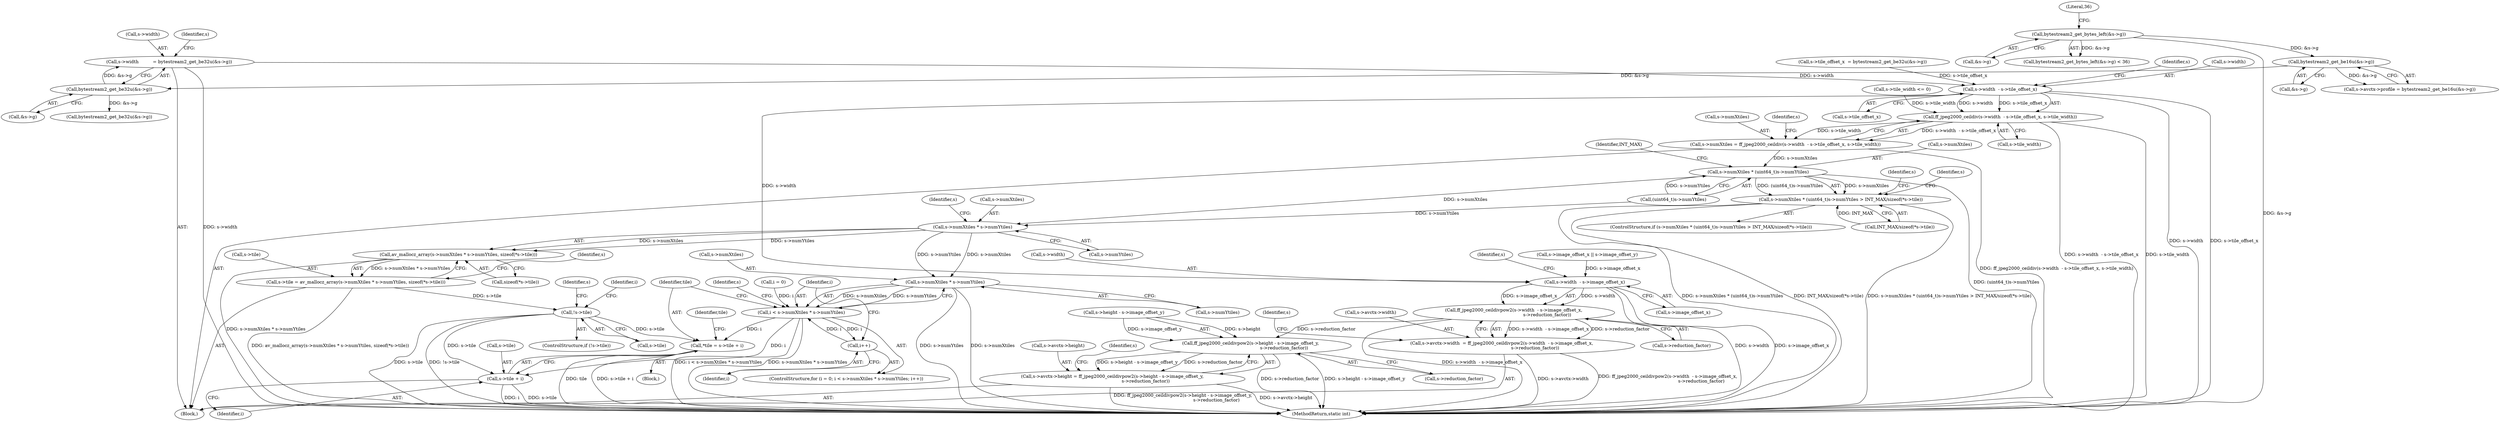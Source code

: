 digraph "0_FFmpeg_780669ef7c23c00836a24921fcc6b03be2b8ca4a@pointer" {
"1000150" [label="(Call,s->width          = bytestream2_get_be32u(&s->g))"];
"1000154" [label="(Call,bytestream2_get_be32u(&s->g))"];
"1000145" [label="(Call,bytestream2_get_be16u(&s->g))"];
"1000131" [label="(Call,bytestream2_get_bytes_left(&s->g))"];
"1000496" [label="(Call,s->width  - s->tile_offset_x)"];
"1000495" [label="(Call,ff_jpeg2000_ceildiv(s->width  - s->tile_offset_x, s->tile_width))"];
"1000491" [label="(Call,s->numXtiles = ff_jpeg2000_ceildiv(s->width  - s->tile_offset_x, s->tile_width))"];
"1000523" [label="(Call,s->numXtiles * (uint64_t)s->numYtiles)"];
"1000522" [label="(Call,s->numXtiles * (uint64_t)s->numYtiles > INT_MAX/sizeof(*s->tile))"];
"1000557" [label="(Call,s->numXtiles * s->numYtiles)"];
"1000556" [label="(Call,av_mallocz_array(s->numXtiles * s->numYtiles, sizeof(*s->tile)))"];
"1000552" [label="(Call,s->tile = av_mallocz_array(s->numXtiles * s->numYtiles, sizeof(*s->tile)))"];
"1000570" [label="(Call,!s->tile)"];
"1000604" [label="(Call,*tile = s->tile + i)"];
"1000606" [label="(Call,s->tile + i)"];
"1000593" [label="(Call,s->numXtiles * s->numYtiles)"];
"1000591" [label="(Call,i < s->numXtiles * s->numYtiles)"];
"1000600" [label="(Call,i++)"];
"1000640" [label="(Call,s->width  - s->image_offset_x)"];
"1000639" [label="(Call,ff_jpeg2000_ceildivpow2(s->width  - s->image_offset_x,\n                                               s->reduction_factor))"];
"1000633" [label="(Call,s->avctx->width  = ff_jpeg2000_ceildivpow2(s->width  - s->image_offset_x,\n                                               s->reduction_factor))"];
"1000656" [label="(Call,ff_jpeg2000_ceildivpow2(s->height - s->image_offset_y,\n                                               s->reduction_factor))"];
"1000650" [label="(Call,s->avctx->height = ff_jpeg2000_ceildivpow2(s->height - s->image_offset_y,\n                                               s->reduction_factor))"];
"1000151" [label="(Call,s->width)"];
"1000556" [label="(Call,av_mallocz_array(s->numXtiles * s->numYtiles, sizeof(*s->tile)))"];
"1000150" [label="(Call,s->width          = bytestream2_get_be32u(&s->g))"];
"1000641" [label="(Call,s->width)"];
"1000508" [label="(Identifier,s)"];
"1000591" [label="(Call,i < s->numXtiles * s->numYtiles)"];
"1000155" [label="(Call,&s->g)"];
"1000154" [label="(Call,bytestream2_get_be32u(&s->g))"];
"1000491" [label="(Call,s->numXtiles = ff_jpeg2000_ceildiv(s->width  - s->tile_offset_x, s->tile_width))"];
"1000601" [label="(Identifier,i)"];
"1000648" [label="(Identifier,s)"];
"1000230" [label="(Call,s->image_offset_x || s->image_offset_y)"];
"1000161" [label="(Identifier,s)"];
"1000570" [label="(Call,!s->tile)"];
"1000587" [label="(ControlStructure,for (i = 0; i < s->numXtiles * s->numYtiles; i++))"];
"1000640" [label="(Call,s->width  - s->image_offset_x)"];
"1000577" [label="(Identifier,s)"];
"1000522" [label="(Call,s->numXtiles * (uint64_t)s->numYtiles > INT_MAX/sizeof(*s->tile))"];
"1000503" [label="(Call,s->tile_width)"];
"1000136" [label="(Literal,36)"];
"1000610" [label="(Identifier,i)"];
"1000524" [label="(Call,s->numXtiles)"];
"1000521" [label="(ControlStructure,if (s->numXtiles * (uint64_t)s->numYtiles > INT_MAX/sizeof(*s->tile)))"];
"1000139" [label="(Call,s->avctx->profile = bytestream2_get_be16u(&s->g))"];
"1000523" [label="(Call,s->numXtiles * (uint64_t)s->numYtiles)"];
"1000558" [label="(Call,s->numXtiles)"];
"1000492" [label="(Call,s->numXtiles)"];
"1000613" [label="(Identifier,tile)"];
"1000657" [label="(Call,s->height - s->image_offset_y)"];
"1000131" [label="(Call,bytestream2_get_bytes_left(&s->g))"];
"1000552" [label="(Call,s->tile = av_mallocz_array(s->numXtiles * s->numYtiles, sizeof(*s->tile)))"];
"1000606" [label="(Call,s->tile + i)"];
"1000607" [label="(Call,s->tile)"];
"1000542" [label="(Identifier,s)"];
"1000589" [label="(Identifier,i)"];
"1000130" [label="(Call,bytestream2_get_bytes_left(&s->g) < 36)"];
"1000497" [label="(Call,s->width)"];
"1000569" [label="(ControlStructure,if (!s->tile))"];
"1000664" [label="(Call,s->reduction_factor)"];
"1000653" [label="(Identifier,s)"];
"1000532" [label="(Call,INT_MAX/sizeof(*s->tile))"];
"1000651" [label="(Call,s->avctx->height)"];
"1000204" [label="(Call,s->tile_offset_x  = bytestream2_get_be32u(&s->g))"];
"1000114" [label="(Block,)"];
"1000527" [label="(Call,(uint64_t)s->numYtiles)"];
"1000672" [label="(Identifier,s)"];
"1000554" [label="(Identifier,s)"];
"1000504" [label="(Identifier,s)"];
"1000644" [label="(Call,s->image_offset_x)"];
"1000564" [label="(Call,sizeof(*s->tile))"];
"1000572" [label="(Identifier,s)"];
"1000602" [label="(Block,)"];
"1000571" [label="(Call,s->tile)"];
"1000647" [label="(Call,s->reduction_factor)"];
"1000656" [label="(Call,ff_jpeg2000_ceildivpow2(s->height - s->image_offset_y,\n                                               s->reduction_factor))"];
"1000592" [label="(Identifier,i)"];
"1000633" [label="(Call,s->avctx->width  = ff_jpeg2000_ceildivpow2(s->width  - s->image_offset_x,\n                                               s->reduction_factor))"];
"1000567" [label="(Identifier,s)"];
"1000500" [label="(Call,s->tile_offset_x)"];
"1000496" [label="(Call,s->width  - s->tile_offset_x)"];
"1000533" [label="(Identifier,INT_MAX)"];
"1000597" [label="(Call,s->numYtiles)"];
"1000594" [label="(Call,s->numXtiles)"];
"1000553" [label="(Call,s->tile)"];
"1000846" [label="(MethodReturn,static int)"];
"1000145" [label="(Call,bytestream2_get_be16u(&s->g))"];
"1000561" [label="(Call,s->numYtiles)"];
"1000593" [label="(Call,s->numXtiles * s->numYtiles)"];
"1000636" [label="(Identifier,s)"];
"1000600" [label="(Call,i++)"];
"1000634" [label="(Call,s->avctx->width)"];
"1000588" [label="(Call,i = 0)"];
"1000283" [label="(Call,s->tile_width <= 0)"];
"1000639" [label="(Call,ff_jpeg2000_ceildivpow2(s->width  - s->image_offset_x,\n                                               s->reduction_factor))"];
"1000650" [label="(Call,s->avctx->height = ff_jpeg2000_ceildivpow2(s->height - s->image_offset_y,\n                                               s->reduction_factor))"];
"1000495" [label="(Call,ff_jpeg2000_ceildiv(s->width  - s->tile_offset_x, s->tile_width))"];
"1000146" [label="(Call,&s->g)"];
"1000163" [label="(Call,bytestream2_get_be32u(&s->g))"];
"1000557" [label="(Call,s->numXtiles * s->numYtiles)"];
"1000604" [label="(Call,*tile = s->tile + i)"];
"1000132" [label="(Call,&s->g)"];
"1000605" [label="(Identifier,tile)"];
"1000150" -> "1000114"  [label="AST: "];
"1000150" -> "1000154"  [label="CFG: "];
"1000151" -> "1000150"  [label="AST: "];
"1000154" -> "1000150"  [label="AST: "];
"1000161" -> "1000150"  [label="CFG: "];
"1000150" -> "1000846"  [label="DDG: s->width"];
"1000154" -> "1000150"  [label="DDG: &s->g"];
"1000150" -> "1000496"  [label="DDG: s->width"];
"1000154" -> "1000155"  [label="CFG: "];
"1000155" -> "1000154"  [label="AST: "];
"1000145" -> "1000154"  [label="DDG: &s->g"];
"1000154" -> "1000163"  [label="DDG: &s->g"];
"1000145" -> "1000139"  [label="AST: "];
"1000145" -> "1000146"  [label="CFG: "];
"1000146" -> "1000145"  [label="AST: "];
"1000139" -> "1000145"  [label="CFG: "];
"1000145" -> "1000139"  [label="DDG: &s->g"];
"1000131" -> "1000145"  [label="DDG: &s->g"];
"1000131" -> "1000130"  [label="AST: "];
"1000131" -> "1000132"  [label="CFG: "];
"1000132" -> "1000131"  [label="AST: "];
"1000136" -> "1000131"  [label="CFG: "];
"1000131" -> "1000846"  [label="DDG: &s->g"];
"1000131" -> "1000130"  [label="DDG: &s->g"];
"1000496" -> "1000495"  [label="AST: "];
"1000496" -> "1000500"  [label="CFG: "];
"1000497" -> "1000496"  [label="AST: "];
"1000500" -> "1000496"  [label="AST: "];
"1000504" -> "1000496"  [label="CFG: "];
"1000496" -> "1000846"  [label="DDG: s->width"];
"1000496" -> "1000846"  [label="DDG: s->tile_offset_x"];
"1000496" -> "1000495"  [label="DDG: s->width"];
"1000496" -> "1000495"  [label="DDG: s->tile_offset_x"];
"1000204" -> "1000496"  [label="DDG: s->tile_offset_x"];
"1000496" -> "1000640"  [label="DDG: s->width"];
"1000495" -> "1000491"  [label="AST: "];
"1000495" -> "1000503"  [label="CFG: "];
"1000503" -> "1000495"  [label="AST: "];
"1000491" -> "1000495"  [label="CFG: "];
"1000495" -> "1000846"  [label="DDG: s->width  - s->tile_offset_x"];
"1000495" -> "1000846"  [label="DDG: s->tile_width"];
"1000495" -> "1000491"  [label="DDG: s->width  - s->tile_offset_x"];
"1000495" -> "1000491"  [label="DDG: s->tile_width"];
"1000283" -> "1000495"  [label="DDG: s->tile_width"];
"1000491" -> "1000114"  [label="AST: "];
"1000492" -> "1000491"  [label="AST: "];
"1000508" -> "1000491"  [label="CFG: "];
"1000491" -> "1000846"  [label="DDG: ff_jpeg2000_ceildiv(s->width  - s->tile_offset_x, s->tile_width)"];
"1000491" -> "1000523"  [label="DDG: s->numXtiles"];
"1000523" -> "1000522"  [label="AST: "];
"1000523" -> "1000527"  [label="CFG: "];
"1000524" -> "1000523"  [label="AST: "];
"1000527" -> "1000523"  [label="AST: "];
"1000533" -> "1000523"  [label="CFG: "];
"1000523" -> "1000846"  [label="DDG: (uint64_t)s->numYtiles"];
"1000523" -> "1000522"  [label="DDG: s->numXtiles"];
"1000523" -> "1000522"  [label="DDG: (uint64_t)s->numYtiles"];
"1000527" -> "1000523"  [label="DDG: s->numYtiles"];
"1000523" -> "1000557"  [label="DDG: s->numXtiles"];
"1000522" -> "1000521"  [label="AST: "];
"1000522" -> "1000532"  [label="CFG: "];
"1000532" -> "1000522"  [label="AST: "];
"1000542" -> "1000522"  [label="CFG: "];
"1000554" -> "1000522"  [label="CFG: "];
"1000522" -> "1000846"  [label="DDG: s->numXtiles * (uint64_t)s->numYtiles > INT_MAX/sizeof(*s->tile)"];
"1000522" -> "1000846"  [label="DDG: s->numXtiles * (uint64_t)s->numYtiles"];
"1000522" -> "1000846"  [label="DDG: INT_MAX/sizeof(*s->tile)"];
"1000532" -> "1000522"  [label="DDG: INT_MAX"];
"1000557" -> "1000556"  [label="AST: "];
"1000557" -> "1000561"  [label="CFG: "];
"1000558" -> "1000557"  [label="AST: "];
"1000561" -> "1000557"  [label="AST: "];
"1000567" -> "1000557"  [label="CFG: "];
"1000557" -> "1000556"  [label="DDG: s->numXtiles"];
"1000557" -> "1000556"  [label="DDG: s->numYtiles"];
"1000527" -> "1000557"  [label="DDG: s->numYtiles"];
"1000557" -> "1000593"  [label="DDG: s->numXtiles"];
"1000557" -> "1000593"  [label="DDG: s->numYtiles"];
"1000556" -> "1000552"  [label="AST: "];
"1000556" -> "1000564"  [label="CFG: "];
"1000564" -> "1000556"  [label="AST: "];
"1000552" -> "1000556"  [label="CFG: "];
"1000556" -> "1000846"  [label="DDG: s->numXtiles * s->numYtiles"];
"1000556" -> "1000552"  [label="DDG: s->numXtiles * s->numYtiles"];
"1000552" -> "1000114"  [label="AST: "];
"1000553" -> "1000552"  [label="AST: "];
"1000572" -> "1000552"  [label="CFG: "];
"1000552" -> "1000846"  [label="DDG: av_mallocz_array(s->numXtiles * s->numYtiles, sizeof(*s->tile))"];
"1000552" -> "1000570"  [label="DDG: s->tile"];
"1000570" -> "1000569"  [label="AST: "];
"1000570" -> "1000571"  [label="CFG: "];
"1000571" -> "1000570"  [label="AST: "];
"1000577" -> "1000570"  [label="CFG: "];
"1000589" -> "1000570"  [label="CFG: "];
"1000570" -> "1000846"  [label="DDG: s->tile"];
"1000570" -> "1000846"  [label="DDG: !s->tile"];
"1000570" -> "1000604"  [label="DDG: s->tile"];
"1000570" -> "1000606"  [label="DDG: s->tile"];
"1000604" -> "1000602"  [label="AST: "];
"1000604" -> "1000606"  [label="CFG: "];
"1000605" -> "1000604"  [label="AST: "];
"1000606" -> "1000604"  [label="AST: "];
"1000613" -> "1000604"  [label="CFG: "];
"1000604" -> "1000846"  [label="DDG: tile"];
"1000604" -> "1000846"  [label="DDG: s->tile + i"];
"1000591" -> "1000604"  [label="DDG: i"];
"1000606" -> "1000610"  [label="CFG: "];
"1000607" -> "1000606"  [label="AST: "];
"1000610" -> "1000606"  [label="AST: "];
"1000606" -> "1000846"  [label="DDG: s->tile"];
"1000606" -> "1000846"  [label="DDG: i"];
"1000591" -> "1000606"  [label="DDG: i"];
"1000593" -> "1000591"  [label="AST: "];
"1000593" -> "1000597"  [label="CFG: "];
"1000594" -> "1000593"  [label="AST: "];
"1000597" -> "1000593"  [label="AST: "];
"1000591" -> "1000593"  [label="CFG: "];
"1000593" -> "1000846"  [label="DDG: s->numYtiles"];
"1000593" -> "1000846"  [label="DDG: s->numXtiles"];
"1000593" -> "1000591"  [label="DDG: s->numXtiles"];
"1000593" -> "1000591"  [label="DDG: s->numYtiles"];
"1000591" -> "1000587"  [label="AST: "];
"1000592" -> "1000591"  [label="AST: "];
"1000605" -> "1000591"  [label="CFG: "];
"1000636" -> "1000591"  [label="CFG: "];
"1000591" -> "1000846"  [label="DDG: i < s->numXtiles * s->numYtiles"];
"1000591" -> "1000846"  [label="DDG: s->numXtiles * s->numYtiles"];
"1000588" -> "1000591"  [label="DDG: i"];
"1000600" -> "1000591"  [label="DDG: i"];
"1000591" -> "1000600"  [label="DDG: i"];
"1000600" -> "1000587"  [label="AST: "];
"1000600" -> "1000601"  [label="CFG: "];
"1000601" -> "1000600"  [label="AST: "];
"1000592" -> "1000600"  [label="CFG: "];
"1000640" -> "1000639"  [label="AST: "];
"1000640" -> "1000644"  [label="CFG: "];
"1000641" -> "1000640"  [label="AST: "];
"1000644" -> "1000640"  [label="AST: "];
"1000648" -> "1000640"  [label="CFG: "];
"1000640" -> "1000846"  [label="DDG: s->width"];
"1000640" -> "1000846"  [label="DDG: s->image_offset_x"];
"1000640" -> "1000639"  [label="DDG: s->width"];
"1000640" -> "1000639"  [label="DDG: s->image_offset_x"];
"1000230" -> "1000640"  [label="DDG: s->image_offset_x"];
"1000639" -> "1000633"  [label="AST: "];
"1000639" -> "1000647"  [label="CFG: "];
"1000647" -> "1000639"  [label="AST: "];
"1000633" -> "1000639"  [label="CFG: "];
"1000639" -> "1000846"  [label="DDG: s->width  - s->image_offset_x"];
"1000639" -> "1000633"  [label="DDG: s->width  - s->image_offset_x"];
"1000639" -> "1000633"  [label="DDG: s->reduction_factor"];
"1000639" -> "1000656"  [label="DDG: s->reduction_factor"];
"1000633" -> "1000114"  [label="AST: "];
"1000634" -> "1000633"  [label="AST: "];
"1000653" -> "1000633"  [label="CFG: "];
"1000633" -> "1000846"  [label="DDG: ff_jpeg2000_ceildivpow2(s->width  - s->image_offset_x,\n                                               s->reduction_factor)"];
"1000633" -> "1000846"  [label="DDG: s->avctx->width"];
"1000656" -> "1000650"  [label="AST: "];
"1000656" -> "1000664"  [label="CFG: "];
"1000657" -> "1000656"  [label="AST: "];
"1000664" -> "1000656"  [label="AST: "];
"1000650" -> "1000656"  [label="CFG: "];
"1000656" -> "1000846"  [label="DDG: s->reduction_factor"];
"1000656" -> "1000846"  [label="DDG: s->height - s->image_offset_y"];
"1000656" -> "1000650"  [label="DDG: s->height - s->image_offset_y"];
"1000656" -> "1000650"  [label="DDG: s->reduction_factor"];
"1000657" -> "1000656"  [label="DDG: s->height"];
"1000657" -> "1000656"  [label="DDG: s->image_offset_y"];
"1000650" -> "1000114"  [label="AST: "];
"1000651" -> "1000650"  [label="AST: "];
"1000672" -> "1000650"  [label="CFG: "];
"1000650" -> "1000846"  [label="DDG: ff_jpeg2000_ceildivpow2(s->height - s->image_offset_y,\n                                               s->reduction_factor)"];
"1000650" -> "1000846"  [label="DDG: s->avctx->height"];
}
